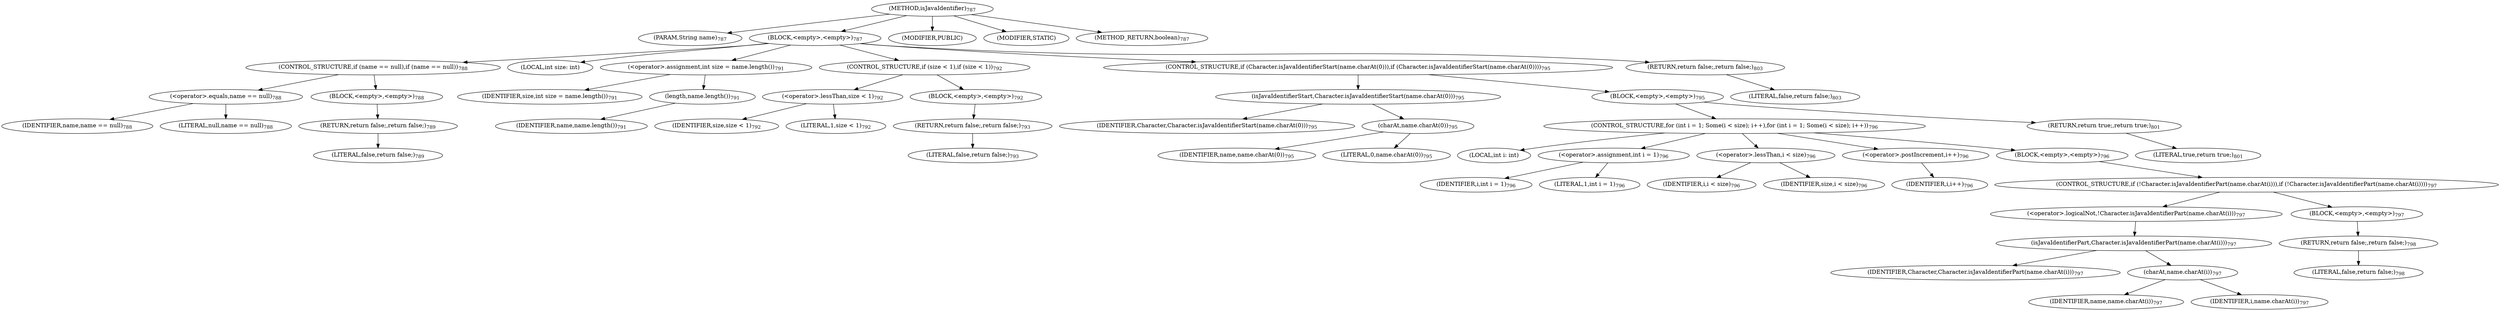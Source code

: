 digraph "isJavaIdentifier" {  
"1723" [label = <(METHOD,isJavaIdentifier)<SUB>787</SUB>> ]
"1724" [label = <(PARAM,String name)<SUB>787</SUB>> ]
"1725" [label = <(BLOCK,&lt;empty&gt;,&lt;empty&gt;)<SUB>787</SUB>> ]
"1726" [label = <(CONTROL_STRUCTURE,if (name == null),if (name == null))<SUB>788</SUB>> ]
"1727" [label = <(&lt;operator&gt;.equals,name == null)<SUB>788</SUB>> ]
"1728" [label = <(IDENTIFIER,name,name == null)<SUB>788</SUB>> ]
"1729" [label = <(LITERAL,null,name == null)<SUB>788</SUB>> ]
"1730" [label = <(BLOCK,&lt;empty&gt;,&lt;empty&gt;)<SUB>788</SUB>> ]
"1731" [label = <(RETURN,return false;,return false;)<SUB>789</SUB>> ]
"1732" [label = <(LITERAL,false,return false;)<SUB>789</SUB>> ]
"1733" [label = <(LOCAL,int size: int)> ]
"1734" [label = <(&lt;operator&gt;.assignment,int size = name.length())<SUB>791</SUB>> ]
"1735" [label = <(IDENTIFIER,size,int size = name.length())<SUB>791</SUB>> ]
"1736" [label = <(length,name.length())<SUB>791</SUB>> ]
"1737" [label = <(IDENTIFIER,name,name.length())<SUB>791</SUB>> ]
"1738" [label = <(CONTROL_STRUCTURE,if (size &lt; 1),if (size &lt; 1))<SUB>792</SUB>> ]
"1739" [label = <(&lt;operator&gt;.lessThan,size &lt; 1)<SUB>792</SUB>> ]
"1740" [label = <(IDENTIFIER,size,size &lt; 1)<SUB>792</SUB>> ]
"1741" [label = <(LITERAL,1,size &lt; 1)<SUB>792</SUB>> ]
"1742" [label = <(BLOCK,&lt;empty&gt;,&lt;empty&gt;)<SUB>792</SUB>> ]
"1743" [label = <(RETURN,return false;,return false;)<SUB>793</SUB>> ]
"1744" [label = <(LITERAL,false,return false;)<SUB>793</SUB>> ]
"1745" [label = <(CONTROL_STRUCTURE,if (Character.isJavaIdentifierStart(name.charAt(0))),if (Character.isJavaIdentifierStart(name.charAt(0))))<SUB>795</SUB>> ]
"1746" [label = <(isJavaIdentifierStart,Character.isJavaIdentifierStart(name.charAt(0)))<SUB>795</SUB>> ]
"1747" [label = <(IDENTIFIER,Character,Character.isJavaIdentifierStart(name.charAt(0)))<SUB>795</SUB>> ]
"1748" [label = <(charAt,name.charAt(0))<SUB>795</SUB>> ]
"1749" [label = <(IDENTIFIER,name,name.charAt(0))<SUB>795</SUB>> ]
"1750" [label = <(LITERAL,0,name.charAt(0))<SUB>795</SUB>> ]
"1751" [label = <(BLOCK,&lt;empty&gt;,&lt;empty&gt;)<SUB>795</SUB>> ]
"1752" [label = <(CONTROL_STRUCTURE,for (int i = 1; Some(i &lt; size); i++),for (int i = 1; Some(i &lt; size); i++))<SUB>796</SUB>> ]
"1753" [label = <(LOCAL,int i: int)> ]
"1754" [label = <(&lt;operator&gt;.assignment,int i = 1)<SUB>796</SUB>> ]
"1755" [label = <(IDENTIFIER,i,int i = 1)<SUB>796</SUB>> ]
"1756" [label = <(LITERAL,1,int i = 1)<SUB>796</SUB>> ]
"1757" [label = <(&lt;operator&gt;.lessThan,i &lt; size)<SUB>796</SUB>> ]
"1758" [label = <(IDENTIFIER,i,i &lt; size)<SUB>796</SUB>> ]
"1759" [label = <(IDENTIFIER,size,i &lt; size)<SUB>796</SUB>> ]
"1760" [label = <(&lt;operator&gt;.postIncrement,i++)<SUB>796</SUB>> ]
"1761" [label = <(IDENTIFIER,i,i++)<SUB>796</SUB>> ]
"1762" [label = <(BLOCK,&lt;empty&gt;,&lt;empty&gt;)<SUB>796</SUB>> ]
"1763" [label = <(CONTROL_STRUCTURE,if (!Character.isJavaIdentifierPart(name.charAt(i))),if (!Character.isJavaIdentifierPart(name.charAt(i))))<SUB>797</SUB>> ]
"1764" [label = <(&lt;operator&gt;.logicalNot,!Character.isJavaIdentifierPart(name.charAt(i)))<SUB>797</SUB>> ]
"1765" [label = <(isJavaIdentifierPart,Character.isJavaIdentifierPart(name.charAt(i)))<SUB>797</SUB>> ]
"1766" [label = <(IDENTIFIER,Character,Character.isJavaIdentifierPart(name.charAt(i)))<SUB>797</SUB>> ]
"1767" [label = <(charAt,name.charAt(i))<SUB>797</SUB>> ]
"1768" [label = <(IDENTIFIER,name,name.charAt(i))<SUB>797</SUB>> ]
"1769" [label = <(IDENTIFIER,i,name.charAt(i))<SUB>797</SUB>> ]
"1770" [label = <(BLOCK,&lt;empty&gt;,&lt;empty&gt;)<SUB>797</SUB>> ]
"1771" [label = <(RETURN,return false;,return false;)<SUB>798</SUB>> ]
"1772" [label = <(LITERAL,false,return false;)<SUB>798</SUB>> ]
"1773" [label = <(RETURN,return true;,return true;)<SUB>801</SUB>> ]
"1774" [label = <(LITERAL,true,return true;)<SUB>801</SUB>> ]
"1775" [label = <(RETURN,return false;,return false;)<SUB>803</SUB>> ]
"1776" [label = <(LITERAL,false,return false;)<SUB>803</SUB>> ]
"1777" [label = <(MODIFIER,PUBLIC)> ]
"1778" [label = <(MODIFIER,STATIC)> ]
"1779" [label = <(METHOD_RETURN,boolean)<SUB>787</SUB>> ]
  "1723" -> "1724" 
  "1723" -> "1725" 
  "1723" -> "1777" 
  "1723" -> "1778" 
  "1723" -> "1779" 
  "1725" -> "1726" 
  "1725" -> "1733" 
  "1725" -> "1734" 
  "1725" -> "1738" 
  "1725" -> "1745" 
  "1725" -> "1775" 
  "1726" -> "1727" 
  "1726" -> "1730" 
  "1727" -> "1728" 
  "1727" -> "1729" 
  "1730" -> "1731" 
  "1731" -> "1732" 
  "1734" -> "1735" 
  "1734" -> "1736" 
  "1736" -> "1737" 
  "1738" -> "1739" 
  "1738" -> "1742" 
  "1739" -> "1740" 
  "1739" -> "1741" 
  "1742" -> "1743" 
  "1743" -> "1744" 
  "1745" -> "1746" 
  "1745" -> "1751" 
  "1746" -> "1747" 
  "1746" -> "1748" 
  "1748" -> "1749" 
  "1748" -> "1750" 
  "1751" -> "1752" 
  "1751" -> "1773" 
  "1752" -> "1753" 
  "1752" -> "1754" 
  "1752" -> "1757" 
  "1752" -> "1760" 
  "1752" -> "1762" 
  "1754" -> "1755" 
  "1754" -> "1756" 
  "1757" -> "1758" 
  "1757" -> "1759" 
  "1760" -> "1761" 
  "1762" -> "1763" 
  "1763" -> "1764" 
  "1763" -> "1770" 
  "1764" -> "1765" 
  "1765" -> "1766" 
  "1765" -> "1767" 
  "1767" -> "1768" 
  "1767" -> "1769" 
  "1770" -> "1771" 
  "1771" -> "1772" 
  "1773" -> "1774" 
  "1775" -> "1776" 
}
